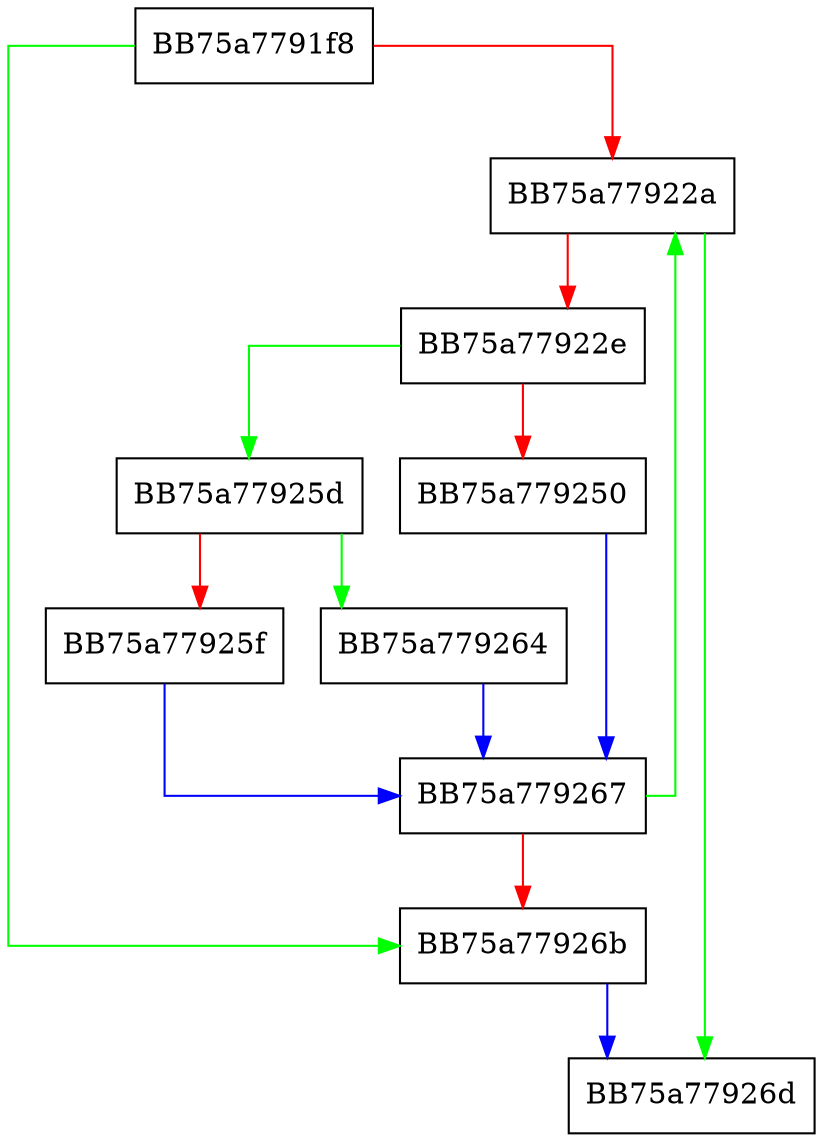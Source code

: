 digraph TranslateName {
  node [shape="box"];
  graph [splines=ortho];
  BB75a7791f8 -> BB75a77926b [color="green"];
  BB75a7791f8 -> BB75a77922a [color="red"];
  BB75a77922a -> BB75a77926d [color="green"];
  BB75a77922a -> BB75a77922e [color="red"];
  BB75a77922e -> BB75a77925d [color="green"];
  BB75a77922e -> BB75a779250 [color="red"];
  BB75a779250 -> BB75a779267 [color="blue"];
  BB75a77925d -> BB75a779264 [color="green"];
  BB75a77925d -> BB75a77925f [color="red"];
  BB75a77925f -> BB75a779267 [color="blue"];
  BB75a779264 -> BB75a779267 [color="blue"];
  BB75a779267 -> BB75a77922a [color="green"];
  BB75a779267 -> BB75a77926b [color="red"];
  BB75a77926b -> BB75a77926d [color="blue"];
}